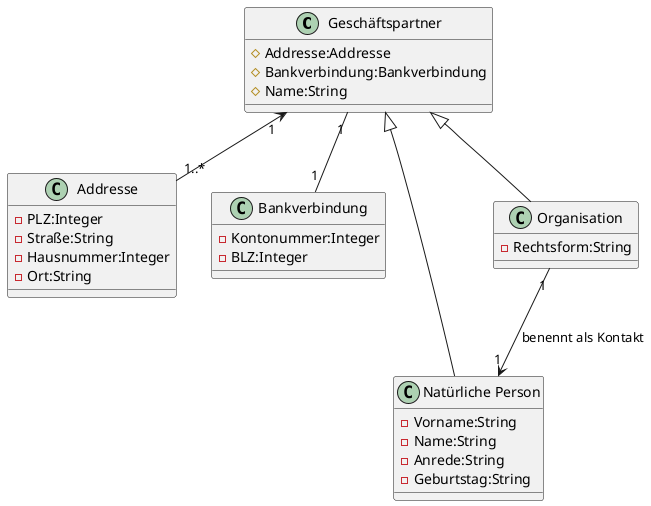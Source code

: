 @startuml Übungseinheit 1 Aufgabe 5
class "Geschäftspartner" as GP {
   #Addresse:Addresse
   #Bankverbindung:Bankverbindung
   #Name:String
}

class Addresse{
    -PLZ:Integer 
    -Straße:String 
    -Hausnummer:Integer
    -Ort:String
}

class Bankverbindung{
    -Kontonummer:Integer
    -BLZ:Integer
}
class "Natürliche Person" as NP{
    -Vorname:String
    -Name:String
    -Anrede:String
    -Geburtstag:String
}
class "Organisation" as Org {
    -Rechtsform:String
}

GP "1" <-- "1..*" Addresse
GP "1" -- "1" Bankverbindung
GP <|-- NP
GP <|-- Org
Org "1" --> "1" NP : benennt als Kontakt

@enduml